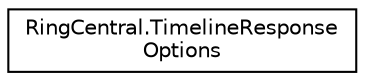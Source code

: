 digraph "Graphical Class Hierarchy"
{
 // LATEX_PDF_SIZE
  edge [fontname="Helvetica",fontsize="10",labelfontname="Helvetica",labelfontsize="10"];
  node [fontname="Helvetica",fontsize="10",shape=record];
  rankdir="LR";
  Node0 [label="RingCentral.TimelineResponse\lOptions",height=0.2,width=0.4,color="black", fillcolor="white", style="filled",URL="$classRingCentral_1_1TimelineResponseOptions.html",tooltip="Counters and timers options for calls breakdown"];
}
